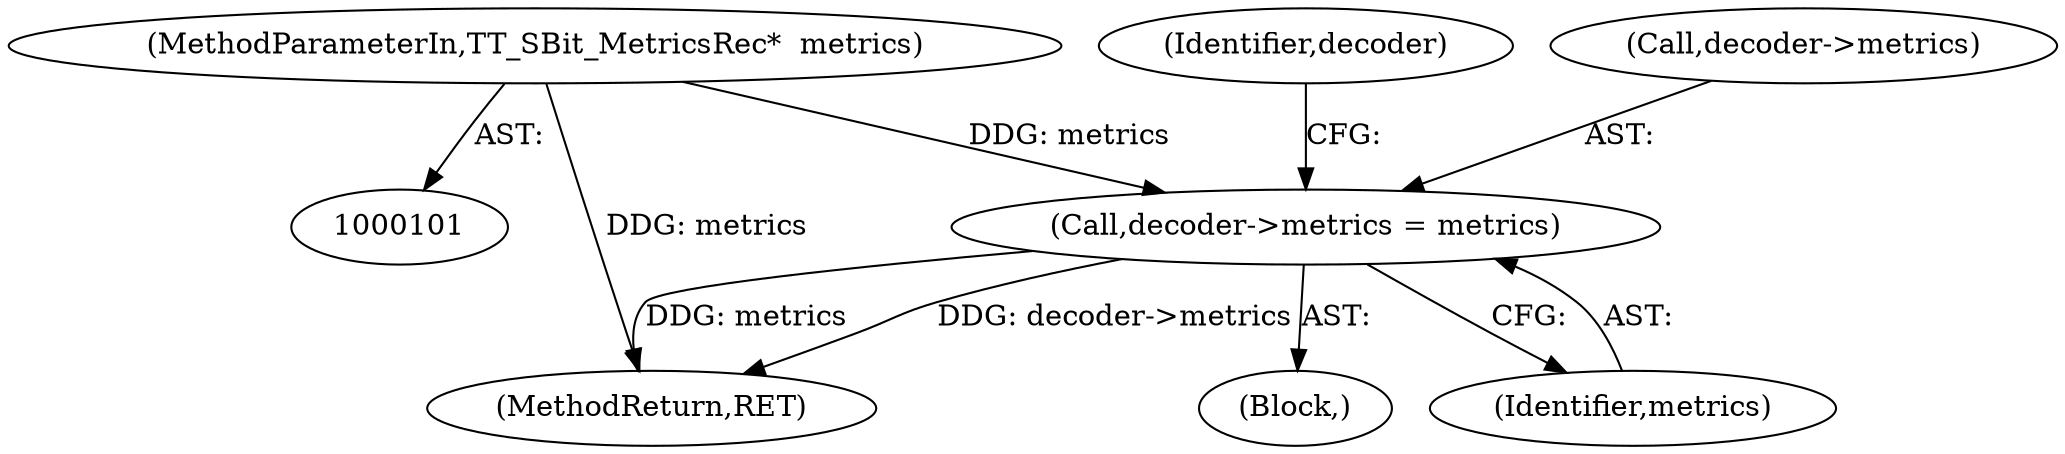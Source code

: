 digraph "0_savannah_257c270bd25e15890190a28a1456e7623bba4439@pointer" {
"1000170" [label="(Call,decoder->metrics = metrics)"];
"1000105" [label="(MethodParameterIn,TT_SBit_MetricsRec*  metrics)"];
"1000300" [label="(MethodReturn,RET)"];
"1000106" [label="(Block,)"];
"1000105" [label="(MethodParameterIn,TT_SBit_MetricsRec*  metrics)"];
"1000174" [label="(Identifier,metrics)"];
"1000177" [label="(Identifier,decoder)"];
"1000170" [label="(Call,decoder->metrics = metrics)"];
"1000171" [label="(Call,decoder->metrics)"];
"1000170" -> "1000106"  [label="AST: "];
"1000170" -> "1000174"  [label="CFG: "];
"1000171" -> "1000170"  [label="AST: "];
"1000174" -> "1000170"  [label="AST: "];
"1000177" -> "1000170"  [label="CFG: "];
"1000170" -> "1000300"  [label="DDG: decoder->metrics"];
"1000170" -> "1000300"  [label="DDG: metrics"];
"1000105" -> "1000170"  [label="DDG: metrics"];
"1000105" -> "1000101"  [label="AST: "];
"1000105" -> "1000300"  [label="DDG: metrics"];
}
